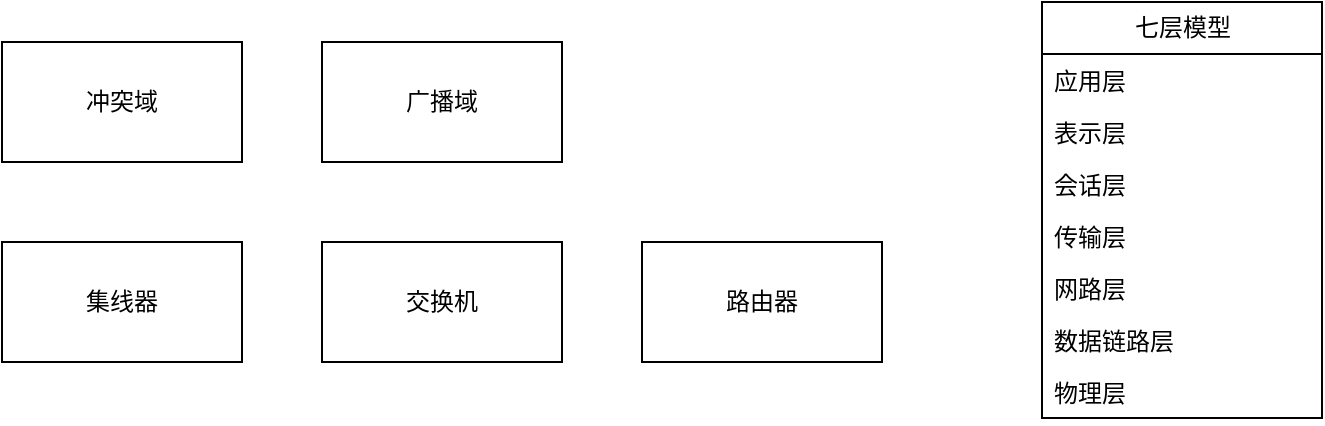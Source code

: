 <mxfile version="21.3.4" type="github">
  <diagram name="第 1 页" id="9NqPtzcR1rDcoIRm08iA">
    <mxGraphModel dx="1434" dy="756" grid="1" gridSize="10" guides="1" tooltips="1" connect="1" arrows="1" fold="1" page="1" pageScale="1" pageWidth="3300" pageHeight="4681" math="0" shadow="0">
      <root>
        <mxCell id="0" />
        <mxCell id="1" parent="0" />
        <mxCell id="MuKo_3eO2XmoA1IUUYep-3" value="" style="group" vertex="1" connectable="0" parent="1">
          <mxGeometry x="120" y="120" width="120" height="60" as="geometry" />
        </mxCell>
        <mxCell id="MuKo_3eO2XmoA1IUUYep-2" value="" style="rounded=0;whiteSpace=wrap;html=1;" vertex="1" parent="MuKo_3eO2XmoA1IUUYep-3">
          <mxGeometry width="120" height="60" as="geometry" />
        </mxCell>
        <mxCell id="MuKo_3eO2XmoA1IUUYep-1" value="冲突域" style="text;html=1;strokeColor=none;fillColor=none;align=center;verticalAlign=middle;whiteSpace=wrap;rounded=0;" vertex="1" parent="MuKo_3eO2XmoA1IUUYep-3">
          <mxGeometry x="30" y="15" width="60" height="30" as="geometry" />
        </mxCell>
        <mxCell id="MuKo_3eO2XmoA1IUUYep-4" value="" style="group" vertex="1" connectable="0" parent="1">
          <mxGeometry x="280" y="120" width="120" height="60" as="geometry" />
        </mxCell>
        <mxCell id="MuKo_3eO2XmoA1IUUYep-5" value="" style="rounded=0;whiteSpace=wrap;html=1;" vertex="1" parent="MuKo_3eO2XmoA1IUUYep-4">
          <mxGeometry width="120" height="60" as="geometry" />
        </mxCell>
        <mxCell id="MuKo_3eO2XmoA1IUUYep-6" value="广播域" style="text;html=1;strokeColor=none;fillColor=none;align=center;verticalAlign=middle;whiteSpace=wrap;rounded=0;" vertex="1" parent="MuKo_3eO2XmoA1IUUYep-4">
          <mxGeometry x="30" y="15" width="60" height="30" as="geometry" />
        </mxCell>
        <mxCell id="MuKo_3eO2XmoA1IUUYep-8" value="" style="group" vertex="1" connectable="0" parent="1">
          <mxGeometry x="120" y="220" width="120" height="60" as="geometry" />
        </mxCell>
        <mxCell id="MuKo_3eO2XmoA1IUUYep-9" value="" style="rounded=0;whiteSpace=wrap;html=1;" vertex="1" parent="MuKo_3eO2XmoA1IUUYep-8">
          <mxGeometry width="120" height="60" as="geometry" />
        </mxCell>
        <mxCell id="MuKo_3eO2XmoA1IUUYep-10" value="集线器" style="text;html=1;strokeColor=none;fillColor=none;align=center;verticalAlign=middle;whiteSpace=wrap;rounded=0;" vertex="1" parent="MuKo_3eO2XmoA1IUUYep-8">
          <mxGeometry x="30" y="15" width="60" height="30" as="geometry" />
        </mxCell>
        <mxCell id="MuKo_3eO2XmoA1IUUYep-11" value="" style="group" vertex="1" connectable="0" parent="1">
          <mxGeometry x="280" y="220" width="120" height="60" as="geometry" />
        </mxCell>
        <mxCell id="MuKo_3eO2XmoA1IUUYep-12" value="" style="rounded=0;whiteSpace=wrap;html=1;" vertex="1" parent="MuKo_3eO2XmoA1IUUYep-11">
          <mxGeometry width="120" height="60" as="geometry" />
        </mxCell>
        <mxCell id="MuKo_3eO2XmoA1IUUYep-13" value="交换机" style="text;html=1;strokeColor=none;fillColor=none;align=center;verticalAlign=middle;whiteSpace=wrap;rounded=0;" vertex="1" parent="MuKo_3eO2XmoA1IUUYep-11">
          <mxGeometry x="30" y="15" width="60" height="30" as="geometry" />
        </mxCell>
        <mxCell id="MuKo_3eO2XmoA1IUUYep-17" value="" style="group" vertex="1" connectable="0" parent="1">
          <mxGeometry x="440" y="220" width="120" height="60" as="geometry" />
        </mxCell>
        <mxCell id="MuKo_3eO2XmoA1IUUYep-18" value="" style="rounded=0;whiteSpace=wrap;html=1;" vertex="1" parent="MuKo_3eO2XmoA1IUUYep-17">
          <mxGeometry width="120" height="60" as="geometry" />
        </mxCell>
        <mxCell id="MuKo_3eO2XmoA1IUUYep-19" value="路由器" style="text;html=1;strokeColor=none;fillColor=none;align=center;verticalAlign=middle;whiteSpace=wrap;rounded=0;" vertex="1" parent="MuKo_3eO2XmoA1IUUYep-17">
          <mxGeometry x="30" y="15" width="60" height="30" as="geometry" />
        </mxCell>
        <mxCell id="MuKo_3eO2XmoA1IUUYep-40" value="七层模型" style="swimlane;fontStyle=0;childLayout=stackLayout;horizontal=1;startSize=26;fillColor=none;horizontalStack=0;resizeParent=1;resizeParentMax=0;resizeLast=0;collapsible=1;marginBottom=0;html=1;" vertex="1" parent="1">
          <mxGeometry x="640" y="100" width="140" height="208" as="geometry" />
        </mxCell>
        <mxCell id="MuKo_3eO2XmoA1IUUYep-41" value="应用层" style="text;strokeColor=none;fillColor=none;align=left;verticalAlign=top;spacingLeft=4;spacingRight=4;overflow=hidden;rotatable=0;points=[[0,0.5],[1,0.5]];portConstraint=eastwest;whiteSpace=wrap;html=1;" vertex="1" parent="MuKo_3eO2XmoA1IUUYep-40">
          <mxGeometry y="26" width="140" height="26" as="geometry" />
        </mxCell>
        <mxCell id="MuKo_3eO2XmoA1IUUYep-42" value="表示层" style="text;strokeColor=none;fillColor=none;align=left;verticalAlign=top;spacingLeft=4;spacingRight=4;overflow=hidden;rotatable=0;points=[[0,0.5],[1,0.5]];portConstraint=eastwest;whiteSpace=wrap;html=1;" vertex="1" parent="MuKo_3eO2XmoA1IUUYep-40">
          <mxGeometry y="52" width="140" height="26" as="geometry" />
        </mxCell>
        <mxCell id="MuKo_3eO2XmoA1IUUYep-43" value="会话层" style="text;strokeColor=none;fillColor=none;align=left;verticalAlign=top;spacingLeft=4;spacingRight=4;overflow=hidden;rotatable=0;points=[[0,0.5],[1,0.5]];portConstraint=eastwest;whiteSpace=wrap;html=1;" vertex="1" parent="MuKo_3eO2XmoA1IUUYep-40">
          <mxGeometry y="78" width="140" height="26" as="geometry" />
        </mxCell>
        <mxCell id="MuKo_3eO2XmoA1IUUYep-47" value="传输层" style="text;strokeColor=none;fillColor=none;align=left;verticalAlign=top;spacingLeft=4;spacingRight=4;overflow=hidden;rotatable=0;points=[[0,0.5],[1,0.5]];portConstraint=eastwest;whiteSpace=wrap;html=1;" vertex="1" parent="MuKo_3eO2XmoA1IUUYep-40">
          <mxGeometry y="104" width="140" height="26" as="geometry" />
        </mxCell>
        <mxCell id="MuKo_3eO2XmoA1IUUYep-48" value="网路层" style="text;strokeColor=none;fillColor=none;align=left;verticalAlign=top;spacingLeft=4;spacingRight=4;overflow=hidden;rotatable=0;points=[[0,0.5],[1,0.5]];portConstraint=eastwest;whiteSpace=wrap;html=1;" vertex="1" parent="MuKo_3eO2XmoA1IUUYep-40">
          <mxGeometry y="130" width="140" height="26" as="geometry" />
        </mxCell>
        <mxCell id="MuKo_3eO2XmoA1IUUYep-49" value="数据链路层" style="text;strokeColor=none;fillColor=none;align=left;verticalAlign=top;spacingLeft=4;spacingRight=4;overflow=hidden;rotatable=0;points=[[0,0.5],[1,0.5]];portConstraint=eastwest;whiteSpace=wrap;html=1;" vertex="1" parent="MuKo_3eO2XmoA1IUUYep-40">
          <mxGeometry y="156" width="140" height="26" as="geometry" />
        </mxCell>
        <mxCell id="MuKo_3eO2XmoA1IUUYep-50" value="物理层" style="text;strokeColor=none;fillColor=none;align=left;verticalAlign=top;spacingLeft=4;spacingRight=4;overflow=hidden;rotatable=0;points=[[0,0.5],[1,0.5]];portConstraint=eastwest;whiteSpace=wrap;html=1;" vertex="1" parent="MuKo_3eO2XmoA1IUUYep-40">
          <mxGeometry y="182" width="140" height="26" as="geometry" />
        </mxCell>
      </root>
    </mxGraphModel>
  </diagram>
</mxfile>
